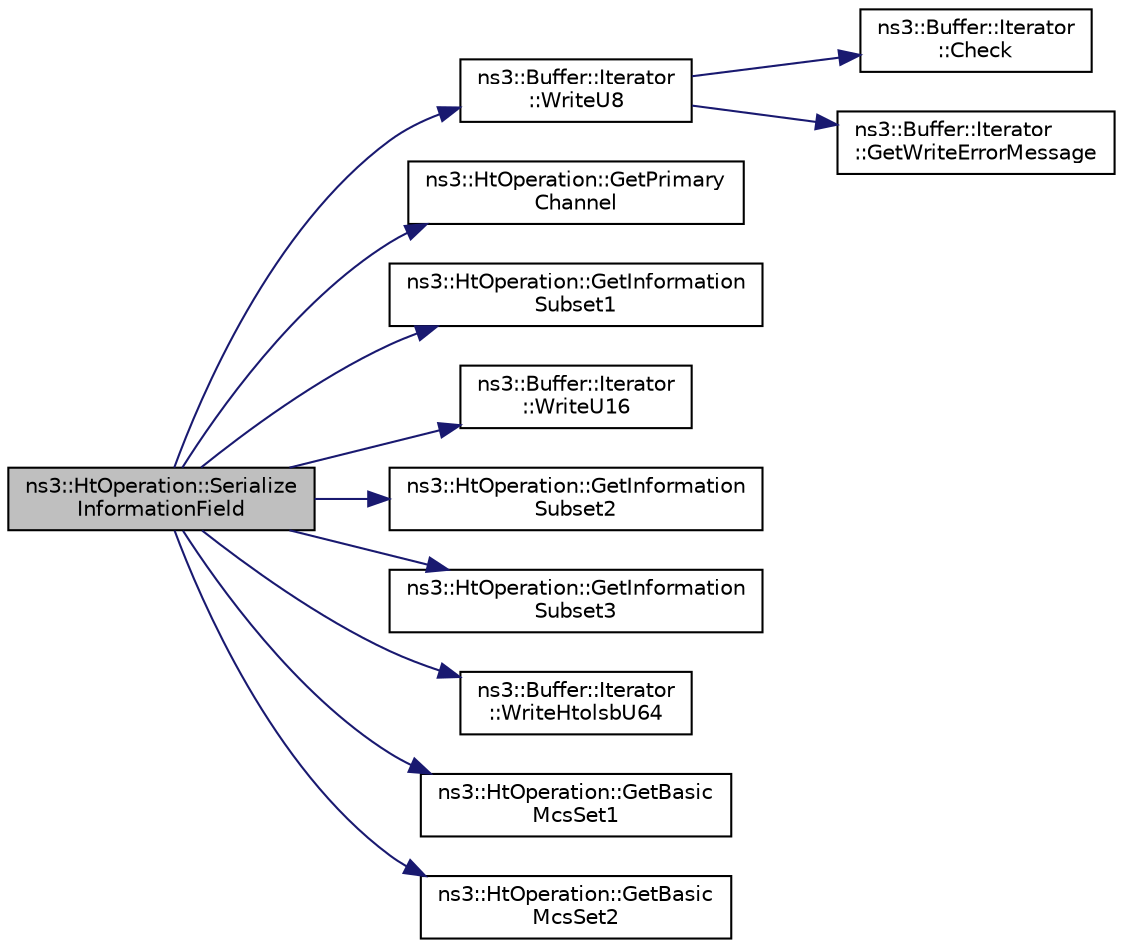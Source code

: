 digraph "ns3::HtOperation::SerializeInformationField"
{
  edge [fontname="Helvetica",fontsize="10",labelfontname="Helvetica",labelfontsize="10"];
  node [fontname="Helvetica",fontsize="10",shape=record];
  rankdir="LR";
  Node1 [label="ns3::HtOperation::Serialize\lInformationField",height=0.2,width=0.4,color="black", fillcolor="grey75", style="filled", fontcolor="black"];
  Node1 -> Node2 [color="midnightblue",fontsize="10",style="solid"];
  Node2 [label="ns3::Buffer::Iterator\l::WriteU8",height=0.2,width=0.4,color="black", fillcolor="white", style="filled",URL="$d0/daf/classns3_1_1Buffer_1_1Iterator.html#a3c7bacca6cbb821c9d14fa4626b7ae16"];
  Node2 -> Node3 [color="midnightblue",fontsize="10",style="solid"];
  Node3 [label="ns3::Buffer::Iterator\l::Check",height=0.2,width=0.4,color="black", fillcolor="white", style="filled",URL="$d0/daf/classns3_1_1Buffer_1_1Iterator.html#af8d294593fd36e8b55124bdfba3d0152"];
  Node2 -> Node4 [color="midnightblue",fontsize="10",style="solid"];
  Node4 [label="ns3::Buffer::Iterator\l::GetWriteErrorMessage",height=0.2,width=0.4,color="black", fillcolor="white", style="filled",URL="$d0/daf/classns3_1_1Buffer_1_1Iterator.html#ae37b790336264f34d65971231c3ed1f1",tooltip="Returns an appropriate message indicating a write error. "];
  Node1 -> Node5 [color="midnightblue",fontsize="10",style="solid"];
  Node5 [label="ns3::HtOperation::GetPrimary\lChannel",height=0.2,width=0.4,color="black", fillcolor="white", style="filled",URL="$db/dc6/classns3_1_1HtOperation.html#a548e7a5d4359d2ac3e1962d11176f5de"];
  Node1 -> Node6 [color="midnightblue",fontsize="10",style="solid"];
  Node6 [label="ns3::HtOperation::GetInformation\lSubset1",height=0.2,width=0.4,color="black", fillcolor="white", style="filled",URL="$db/dc6/classns3_1_1HtOperation.html#a3ac12f5c33ce1ad6716029e1615166a0"];
  Node1 -> Node7 [color="midnightblue",fontsize="10",style="solid"];
  Node7 [label="ns3::Buffer::Iterator\l::WriteU16",height=0.2,width=0.4,color="black", fillcolor="white", style="filled",URL="$d0/daf/classns3_1_1Buffer_1_1Iterator.html#a67fdfa2b4295a6f807b9670c7c8e4c0b"];
  Node1 -> Node8 [color="midnightblue",fontsize="10",style="solid"];
  Node8 [label="ns3::HtOperation::GetInformation\lSubset2",height=0.2,width=0.4,color="black", fillcolor="white", style="filled",URL="$db/dc6/classns3_1_1HtOperation.html#a1406f6bdbdba5e5556606e593b4b3260"];
  Node1 -> Node9 [color="midnightblue",fontsize="10",style="solid"];
  Node9 [label="ns3::HtOperation::GetInformation\lSubset3",height=0.2,width=0.4,color="black", fillcolor="white", style="filled",URL="$db/dc6/classns3_1_1HtOperation.html#a7d6d82eee8c282d51bdc7701a57c318a"];
  Node1 -> Node10 [color="midnightblue",fontsize="10",style="solid"];
  Node10 [label="ns3::Buffer::Iterator\l::WriteHtolsbU64",height=0.2,width=0.4,color="black", fillcolor="white", style="filled",URL="$d0/daf/classns3_1_1Buffer_1_1Iterator.html#a930c087b76db8b535f224b4eb916c359"];
  Node1 -> Node11 [color="midnightblue",fontsize="10",style="solid"];
  Node11 [label="ns3::HtOperation::GetBasic\lMcsSet1",height=0.2,width=0.4,color="black", fillcolor="white", style="filled",URL="$db/dc6/classns3_1_1HtOperation.html#a6a78fa0ad6c74768ce8d197da00bf639"];
  Node1 -> Node12 [color="midnightblue",fontsize="10",style="solid"];
  Node12 [label="ns3::HtOperation::GetBasic\lMcsSet2",height=0.2,width=0.4,color="black", fillcolor="white", style="filled",URL="$db/dc6/classns3_1_1HtOperation.html#a021384b6e800c787022e5f2c14b7bd5d"];
}
